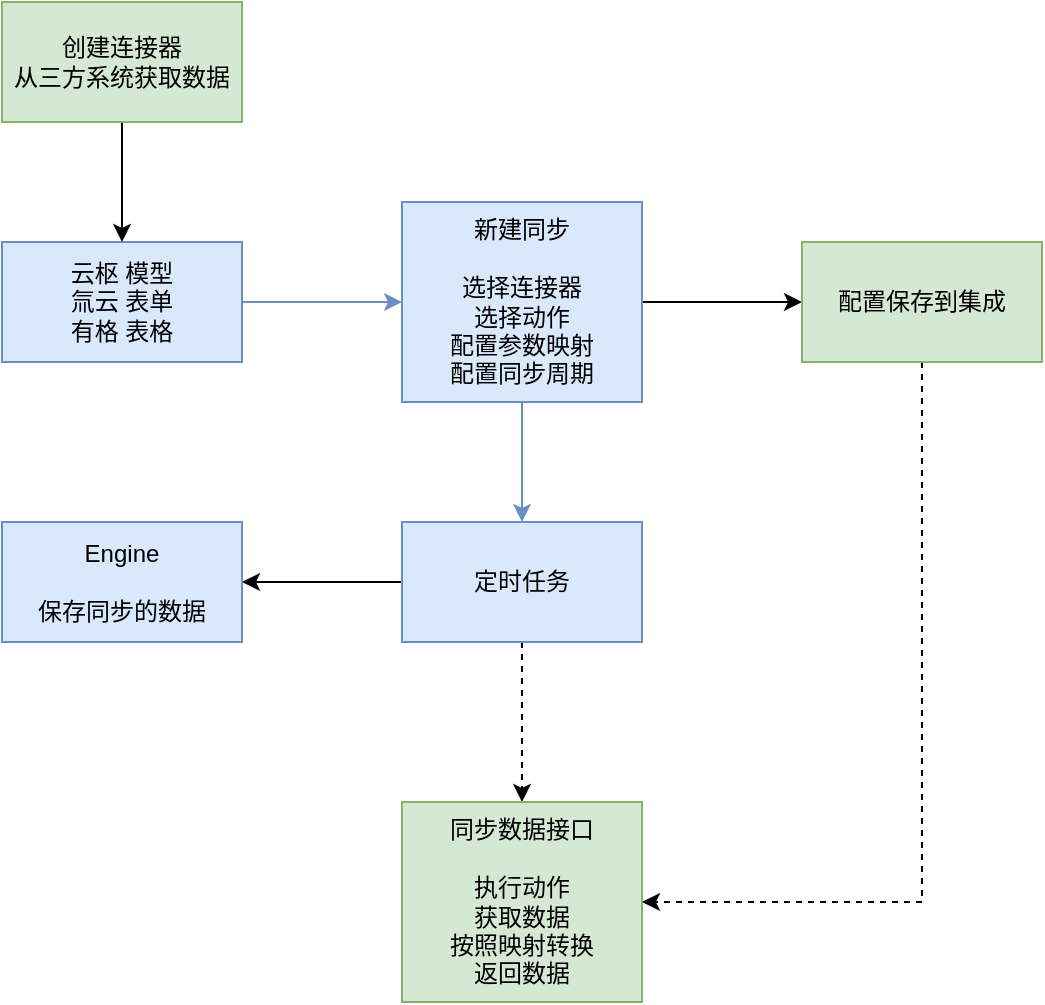 <mxfile version="20.5.1" type="github">
  <diagram id="RVXczY8z7VoqJN03IOw2" name="Page-1">
    <mxGraphModel dx="1422" dy="794" grid="1" gridSize="10" guides="1" tooltips="1" connect="1" arrows="1" fold="1" page="1" pageScale="1" pageWidth="827" pageHeight="1169" math="0" shadow="0">
      <root>
        <mxCell id="0" />
        <mxCell id="1" parent="0" />
        <mxCell id="JE6jX2tiH5iUeQgJyCBl-1" value="" style="edgeStyle=orthogonalEdgeStyle;rounded=0;orthogonalLoop=1;jettySize=auto;html=1;fillColor=#dae8fc;strokeColor=#6c8ebf;" edge="1" parent="1" source="JE6jX2tiH5iUeQgJyCBl-2" target="JE6jX2tiH5iUeQgJyCBl-5">
          <mxGeometry relative="1" as="geometry" />
        </mxCell>
        <mxCell id="JE6jX2tiH5iUeQgJyCBl-2" value="云枢 模型&lt;br&gt;氚云 表单&lt;br&gt;有格 表格" style="rounded=0;whiteSpace=wrap;html=1;fillColor=#dae8fc;strokeColor=#6c8ebf;" vertex="1" parent="1">
          <mxGeometry x="80" y="160" width="120" height="60" as="geometry" />
        </mxCell>
        <mxCell id="JE6jX2tiH5iUeQgJyCBl-3" value="" style="edgeStyle=orthogonalEdgeStyle;rounded=0;orthogonalLoop=1;jettySize=auto;html=1;" edge="1" parent="1" source="JE6jX2tiH5iUeQgJyCBl-5" target="JE6jX2tiH5iUeQgJyCBl-9">
          <mxGeometry relative="1" as="geometry" />
        </mxCell>
        <mxCell id="JE6jX2tiH5iUeQgJyCBl-4" value="" style="edgeStyle=orthogonalEdgeStyle;rounded=0;orthogonalLoop=1;jettySize=auto;html=1;fillColor=#dae8fc;strokeColor=#6c8ebf;" edge="1" parent="1" source="JE6jX2tiH5iUeQgJyCBl-5" target="JE6jX2tiH5iUeQgJyCBl-12">
          <mxGeometry relative="1" as="geometry" />
        </mxCell>
        <mxCell id="JE6jX2tiH5iUeQgJyCBl-5" value="新建同步&lt;br&gt;&lt;br&gt;选择连接器&lt;br&gt;选择动作&lt;br&gt;配置参数映射&lt;br&gt;配置同步周期" style="rounded=0;whiteSpace=wrap;html=1;fillColor=#dae8fc;strokeColor=#6c8ebf;" vertex="1" parent="1">
          <mxGeometry x="280" y="140" width="120" height="100" as="geometry" />
        </mxCell>
        <mxCell id="JE6jX2tiH5iUeQgJyCBl-6" value="" style="edgeStyle=orthogonalEdgeStyle;rounded=0;orthogonalLoop=1;jettySize=auto;html=1;" edge="1" parent="1" source="JE6jX2tiH5iUeQgJyCBl-7" target="JE6jX2tiH5iUeQgJyCBl-2">
          <mxGeometry relative="1" as="geometry" />
        </mxCell>
        <mxCell id="JE6jX2tiH5iUeQgJyCBl-7" value="创建连接器&lt;br&gt;从三方系统获取数据" style="rounded=0;whiteSpace=wrap;html=1;fillColor=#d5e8d4;strokeColor=#82b366;" vertex="1" parent="1">
          <mxGeometry x="80" y="40" width="120" height="60" as="geometry" />
        </mxCell>
        <mxCell id="JE6jX2tiH5iUeQgJyCBl-8" value="" style="edgeStyle=orthogonalEdgeStyle;rounded=0;orthogonalLoop=1;jettySize=auto;html=1;dashed=1;entryX=1;entryY=0.5;entryDx=0;entryDy=0;exitX=0.5;exitY=1;exitDx=0;exitDy=0;" edge="1" parent="1" source="JE6jX2tiH5iUeQgJyCBl-9" target="JE6jX2tiH5iUeQgJyCBl-13">
          <mxGeometry relative="1" as="geometry" />
        </mxCell>
        <mxCell id="JE6jX2tiH5iUeQgJyCBl-9" value="配置保存到集成" style="rounded=0;whiteSpace=wrap;html=1;fillColor=#d5e8d4;strokeColor=#82b366;" vertex="1" parent="1">
          <mxGeometry x="480" y="160" width="120" height="60" as="geometry" />
        </mxCell>
        <mxCell id="JE6jX2tiH5iUeQgJyCBl-10" value="" style="edgeStyle=orthogonalEdgeStyle;rounded=0;orthogonalLoop=1;jettySize=auto;html=1;dashed=1;" edge="1" parent="1" source="JE6jX2tiH5iUeQgJyCBl-12" target="JE6jX2tiH5iUeQgJyCBl-13">
          <mxGeometry relative="1" as="geometry" />
        </mxCell>
        <mxCell id="JE6jX2tiH5iUeQgJyCBl-11" value="" style="edgeStyle=orthogonalEdgeStyle;rounded=0;orthogonalLoop=1;jettySize=auto;html=1;" edge="1" parent="1" source="JE6jX2tiH5iUeQgJyCBl-12" target="JE6jX2tiH5iUeQgJyCBl-14">
          <mxGeometry relative="1" as="geometry" />
        </mxCell>
        <mxCell id="JE6jX2tiH5iUeQgJyCBl-12" value="定时任务" style="rounded=0;whiteSpace=wrap;html=1;fillColor=#dae8fc;strokeColor=#6c8ebf;" vertex="1" parent="1">
          <mxGeometry x="280" y="300" width="120" height="60" as="geometry" />
        </mxCell>
        <mxCell id="JE6jX2tiH5iUeQgJyCBl-13" value="同步数据接口&lt;br&gt;&lt;br&gt;执行动作&lt;br&gt;获取数据&lt;br&gt;按照映射转换&lt;br&gt;返回数据" style="rounded=0;whiteSpace=wrap;html=1;fillColor=#d5e8d4;strokeColor=#82b366;" vertex="1" parent="1">
          <mxGeometry x="280" y="440" width="120" height="100" as="geometry" />
        </mxCell>
        <mxCell id="JE6jX2tiH5iUeQgJyCBl-14" value="Engine&lt;br&gt;&lt;br&gt;保存同步的数据" style="rounded=0;whiteSpace=wrap;html=1;fillColor=#dae8fc;strokeColor=#6c8ebf;" vertex="1" parent="1">
          <mxGeometry x="80" y="300" width="120" height="60" as="geometry" />
        </mxCell>
      </root>
    </mxGraphModel>
  </diagram>
</mxfile>
